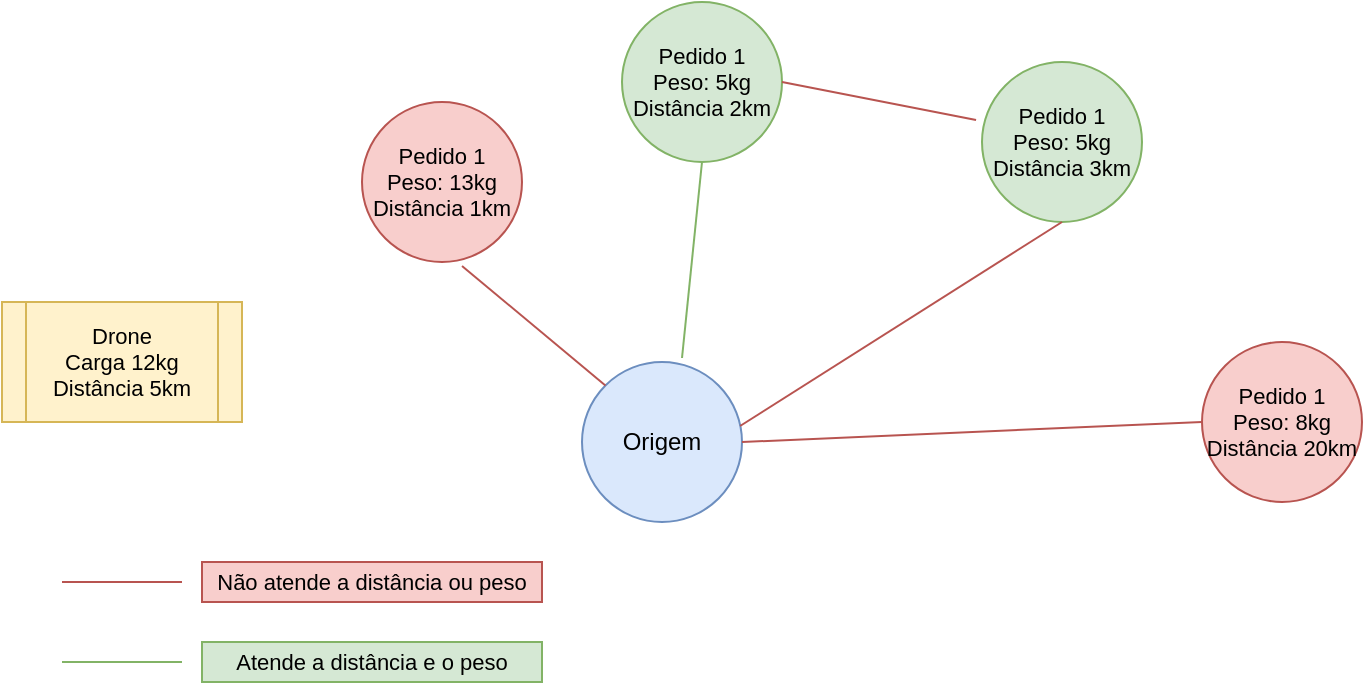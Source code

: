 <mxfile version="13.6.4" type="device"><diagram id="mOrVu-kw7XFfs_eBT2px" name="Page-1"><mxGraphModel dx="868" dy="492" grid="1" gridSize="10" guides="1" tooltips="1" connect="1" arrows="1" fold="1" page="1" pageScale="1" pageWidth="827" pageHeight="1169" math="0" shadow="0"><root><mxCell id="0"/><mxCell id="1" parent="0"/><mxCell id="aLlX17l-hVU4rlipd8rW-1" value="Origem" style="ellipse;whiteSpace=wrap;html=1;aspect=fixed;fillColor=#dae8fc;strokeColor=#6c8ebf;" vertex="1" parent="1"><mxGeometry x="320" y="270" width="80" height="80" as="geometry"/></mxCell><mxCell id="aLlX17l-hVU4rlipd8rW-2" value="Pedido 1&lt;br style=&quot;font-size: 11px;&quot;&gt;Peso: 5kg&lt;br style=&quot;font-size: 11px;&quot;&gt;Distância 2km" style="ellipse;whiteSpace=wrap;html=1;aspect=fixed;fontSize=11;fillColor=#d5e8d4;strokeColor=#82b366;" vertex="1" parent="1"><mxGeometry x="340" y="90" width="80" height="80" as="geometry"/></mxCell><mxCell id="aLlX17l-hVU4rlipd8rW-3" value="Drone&lt;br&gt;Carga 12kg&lt;br&gt;Distância 5km" style="shape=process;whiteSpace=wrap;html=1;backgroundOutline=1;fontSize=11;fillColor=#fff2cc;strokeColor=#d6b656;" vertex="1" parent="1"><mxGeometry x="30" y="240" width="120" height="60" as="geometry"/></mxCell><mxCell id="aLlX17l-hVU4rlipd8rW-4" value="Pedido 1&lt;br style=&quot;font-size: 11px&quot;&gt;Peso: 13kg&lt;br style=&quot;font-size: 11px&quot;&gt;Distância 1km" style="ellipse;whiteSpace=wrap;html=1;aspect=fixed;fontSize=11;fillColor=#f8cecc;strokeColor=#b85450;" vertex="1" parent="1"><mxGeometry x="210" y="140" width="80" height="80" as="geometry"/></mxCell><mxCell id="aLlX17l-hVU4rlipd8rW-5" value="Pedido 1&lt;br style=&quot;font-size: 11px&quot;&gt;Peso: 8kg&lt;br style=&quot;font-size: 11px&quot;&gt;Distância 20km" style="ellipse;whiteSpace=wrap;html=1;aspect=fixed;fontSize=11;fillColor=#f8cecc;strokeColor=#b85450;" vertex="1" parent="1"><mxGeometry x="630" y="260" width="80" height="80" as="geometry"/></mxCell><mxCell id="aLlX17l-hVU4rlipd8rW-6" value="Pedido 1&lt;br style=&quot;font-size: 11px&quot;&gt;Peso: 5kg&lt;br style=&quot;font-size: 11px&quot;&gt;Distância 3km" style="ellipse;whiteSpace=wrap;html=1;aspect=fixed;fontSize=11;fillColor=#d5e8d4;strokeColor=#82b366;" vertex="1" parent="1"><mxGeometry x="520" y="120" width="80" height="80" as="geometry"/></mxCell><mxCell id="aLlX17l-hVU4rlipd8rW-7" value="" style="endArrow=none;html=1;fontSize=11;entryX=0.625;entryY=1.025;entryDx=0;entryDy=0;entryPerimeter=0;exitX=0;exitY=0;exitDx=0;exitDy=0;fillColor=#f8cecc;strokeColor=#b85450;" edge="1" parent="1" source="aLlX17l-hVU4rlipd8rW-1" target="aLlX17l-hVU4rlipd8rW-4"><mxGeometry width="50" height="50" relative="1" as="geometry"><mxPoint x="390" y="250" as="sourcePoint"/><mxPoint x="440" y="200" as="targetPoint"/></mxGeometry></mxCell><mxCell id="aLlX17l-hVU4rlipd8rW-8" value="" style="endArrow=none;html=1;fontSize=11;fillColor=#f8cecc;strokeColor=#b85450;" edge="1" parent="1"><mxGeometry width="50" height="50" relative="1" as="geometry"><mxPoint x="60" y="380" as="sourcePoint"/><mxPoint x="120" y="380" as="targetPoint"/></mxGeometry></mxCell><mxCell id="aLlX17l-hVU4rlipd8rW-9" value="Atende a distância e o peso" style="text;html=1;strokeColor=#82b366;fillColor=#d5e8d4;align=center;verticalAlign=middle;whiteSpace=wrap;rounded=0;fontSize=11;" vertex="1" parent="1"><mxGeometry x="130" y="410" width="170" height="20" as="geometry"/></mxCell><mxCell id="aLlX17l-hVU4rlipd8rW-10" value="Não atende a distância ou peso" style="text;html=1;strokeColor=#b85450;fillColor=#f8cecc;align=center;verticalAlign=middle;whiteSpace=wrap;rounded=0;fontSize=11;" vertex="1" parent="1"><mxGeometry x="130" y="370" width="170" height="20" as="geometry"/></mxCell><mxCell id="aLlX17l-hVU4rlipd8rW-11" value="" style="endArrow=none;html=1;fontSize=11;exitX=0.625;exitY=-0.025;exitDx=0;exitDy=0;exitPerimeter=0;entryX=0.5;entryY=1;entryDx=0;entryDy=0;fillColor=#d5e8d4;strokeColor=#82b366;" edge="1" parent="1" source="aLlX17l-hVU4rlipd8rW-1" target="aLlX17l-hVU4rlipd8rW-2"><mxGeometry width="50" height="50" relative="1" as="geometry"><mxPoint x="390" y="220" as="sourcePoint"/><mxPoint x="440" y="170" as="targetPoint"/></mxGeometry></mxCell><mxCell id="aLlX17l-hVU4rlipd8rW-12" value="" style="endArrow=none;html=1;fontSize=11;exitX=1;exitY=0.5;exitDx=0;exitDy=0;entryX=-0.037;entryY=0.363;entryDx=0;entryDy=0;entryPerimeter=0;fillColor=#f8cecc;strokeColor=#b85450;" edge="1" parent="1" source="aLlX17l-hVU4rlipd8rW-2" target="aLlX17l-hVU4rlipd8rW-6"><mxGeometry width="50" height="50" relative="1" as="geometry"><mxPoint x="390" y="220" as="sourcePoint"/><mxPoint x="440" y="170" as="targetPoint"/></mxGeometry></mxCell><mxCell id="aLlX17l-hVU4rlipd8rW-13" value="" style="endArrow=none;html=1;fontSize=11;entryX=0.5;entryY=1;entryDx=0;entryDy=0;exitX=0.988;exitY=0.4;exitDx=0;exitDy=0;exitPerimeter=0;fillColor=#f8cecc;strokeColor=#b85450;" edge="1" parent="1" source="aLlX17l-hVU4rlipd8rW-1" target="aLlX17l-hVU4rlipd8rW-6"><mxGeometry width="50" height="50" relative="1" as="geometry"><mxPoint x="390" y="220" as="sourcePoint"/><mxPoint x="440" y="170" as="targetPoint"/></mxGeometry></mxCell><mxCell id="aLlX17l-hVU4rlipd8rW-14" value="" style="endArrow=none;html=1;fontSize=11;exitX=1;exitY=0.5;exitDx=0;exitDy=0;entryX=0;entryY=0.5;entryDx=0;entryDy=0;fillColor=#f8cecc;strokeColor=#b85450;" edge="1" parent="1" source="aLlX17l-hVU4rlipd8rW-1" target="aLlX17l-hVU4rlipd8rW-5"><mxGeometry width="50" height="50" relative="1" as="geometry"><mxPoint x="390" y="220" as="sourcePoint"/><mxPoint x="440" y="170" as="targetPoint"/></mxGeometry></mxCell><mxCell id="aLlX17l-hVU4rlipd8rW-15" value="" style="endArrow=none;html=1;fontSize=11;fillColor=#d5e8d4;strokeColor=#82b366;" edge="1" parent="1"><mxGeometry width="50" height="50" relative="1" as="geometry"><mxPoint x="60" y="420" as="sourcePoint"/><mxPoint x="120" y="420" as="targetPoint"/></mxGeometry></mxCell></root></mxGraphModel></diagram></mxfile>